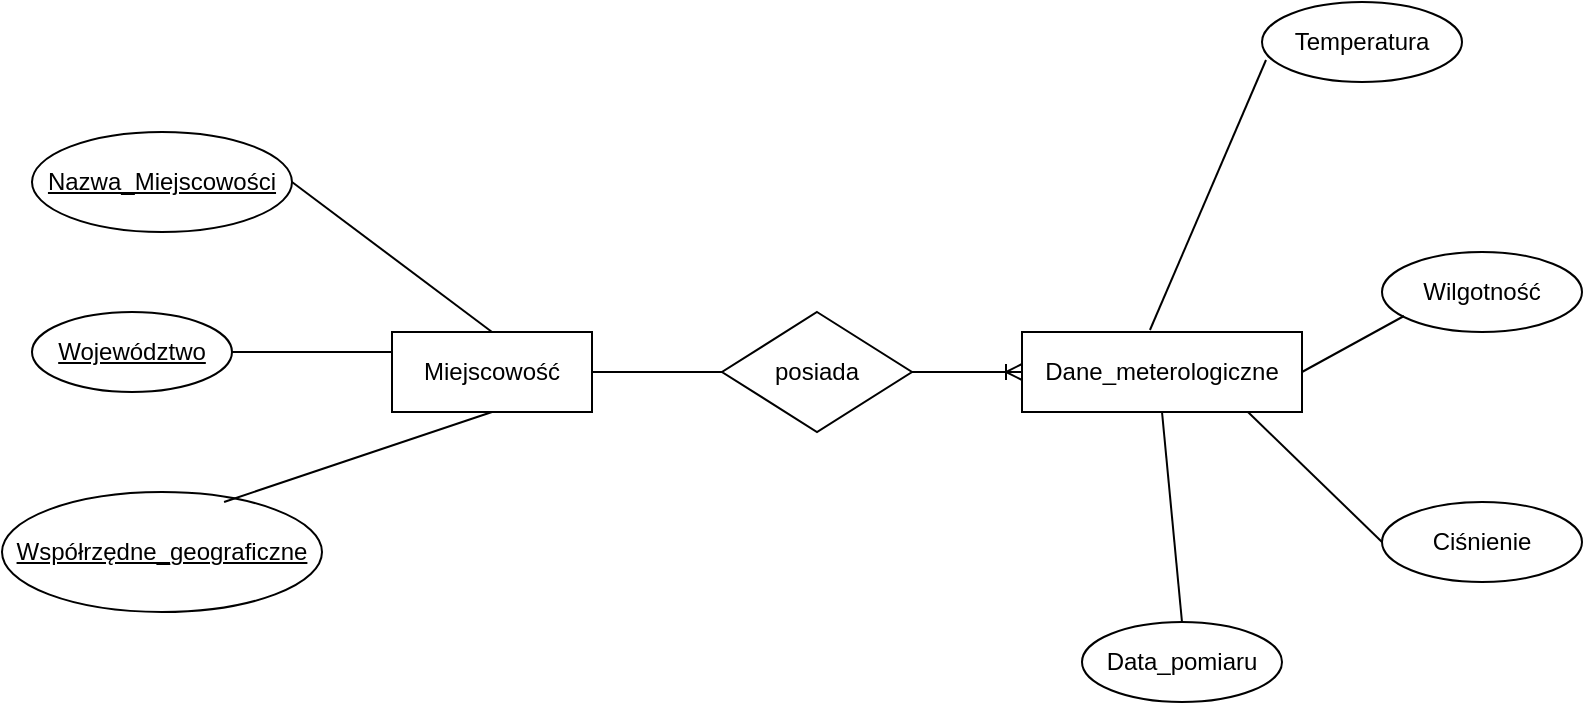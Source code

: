 <mxfile version="22.0.4" type="github">
  <diagram name="Page-1" id="oQ5j7Gt--vJ0Ih5FULHn">
    <mxGraphModel dx="1393" dy="797" grid="1" gridSize="10" guides="1" tooltips="1" connect="1" arrows="1" fold="1" page="1" pageScale="1" pageWidth="850" pageHeight="1100" math="0" shadow="0">
      <root>
        <mxCell id="0" />
        <mxCell id="1" parent="0" />
        <mxCell id="yfwejGi16OCFx3HZPxXs-3" value="Dane_meterologiczne" style="whiteSpace=wrap;html=1;align=center;" parent="1" vertex="1">
          <mxGeometry x="540" y="370" width="140" height="40" as="geometry" />
        </mxCell>
        <mxCell id="yfwejGi16OCFx3HZPxXs-4" value="Miejscowość" style="whiteSpace=wrap;html=1;align=center;" parent="1" vertex="1">
          <mxGeometry x="225" y="370" width="100" height="40" as="geometry" />
        </mxCell>
        <mxCell id="yfwejGi16OCFx3HZPxXs-6" value="Nazwa_Miejscowości" style="ellipse;whiteSpace=wrap;html=1;align=center;fontStyle=4;" parent="1" vertex="1">
          <mxGeometry x="45" y="270" width="130" height="50" as="geometry" />
        </mxCell>
        <mxCell id="yfwejGi16OCFx3HZPxXs-7" value="Województwo" style="ellipse;whiteSpace=wrap;html=1;align=center;fontStyle=4;" parent="1" vertex="1">
          <mxGeometry x="45" y="360" width="100" height="40" as="geometry" />
        </mxCell>
        <mxCell id="yfwejGi16OCFx3HZPxXs-8" value="Współrzędne_geograficzne" style="ellipse;whiteSpace=wrap;html=1;align=center;fontStyle=4;" parent="1" vertex="1">
          <mxGeometry x="30" y="450" width="160" height="60" as="geometry" />
        </mxCell>
        <mxCell id="yfwejGi16OCFx3HZPxXs-9" value="Temperatura" style="ellipse;whiteSpace=wrap;html=1;align=center;" parent="1" vertex="1">
          <mxGeometry x="660" y="205" width="100" height="40" as="geometry" />
        </mxCell>
        <mxCell id="yfwejGi16OCFx3HZPxXs-11" value="Ciśnienie" style="ellipse;whiteSpace=wrap;html=1;align=center;" parent="1" vertex="1">
          <mxGeometry x="720" y="455" width="100" height="40" as="geometry" />
        </mxCell>
        <mxCell id="yfwejGi16OCFx3HZPxXs-12" value="Data_pomiaru" style="ellipse;whiteSpace=wrap;html=1;align=center;" parent="1" vertex="1">
          <mxGeometry x="570" y="515" width="100" height="40" as="geometry" />
        </mxCell>
        <mxCell id="yfwejGi16OCFx3HZPxXs-10" value="Wilgotność" style="ellipse;whiteSpace=wrap;html=1;align=center;" parent="1" vertex="1">
          <mxGeometry x="720" y="330" width="100" height="40" as="geometry" />
        </mxCell>
        <mxCell id="yfwejGi16OCFx3HZPxXs-25" value="" style="endArrow=none;html=1;rounded=0;entryX=0.5;entryY=1;entryDx=0;entryDy=0;exitX=0.694;exitY=0.083;exitDx=0;exitDy=0;exitPerimeter=0;" parent="1" source="yfwejGi16OCFx3HZPxXs-8" target="yfwejGi16OCFx3HZPxXs-4" edge="1">
          <mxGeometry relative="1" as="geometry">
            <mxPoint x="145" y="450" as="sourcePoint" />
            <mxPoint x="350" y="460" as="targetPoint" />
          </mxGeometry>
        </mxCell>
        <mxCell id="yfwejGi16OCFx3HZPxXs-26" value="" style="endArrow=none;html=1;rounded=0;entryX=0;entryY=0.25;entryDx=0;entryDy=0;" parent="1" source="yfwejGi16OCFx3HZPxXs-7" target="yfwejGi16OCFx3HZPxXs-4" edge="1">
          <mxGeometry relative="1" as="geometry">
            <mxPoint x="155" y="380" as="sourcePoint" />
            <mxPoint x="225" y="390" as="targetPoint" />
          </mxGeometry>
        </mxCell>
        <mxCell id="yfwejGi16OCFx3HZPxXs-27" value="" style="endArrow=none;html=1;rounded=0;entryX=0.5;entryY=0;entryDx=0;entryDy=0;exitX=1;exitY=0.5;exitDx=0;exitDy=0;" parent="1" source="yfwejGi16OCFx3HZPxXs-6" target="yfwejGi16OCFx3HZPxXs-4" edge="1">
          <mxGeometry relative="1" as="geometry">
            <mxPoint x="175" y="290" as="sourcePoint" />
            <mxPoint x="335" y="290" as="targetPoint" />
          </mxGeometry>
        </mxCell>
        <mxCell id="yfwejGi16OCFx3HZPxXs-32" value="" style="endArrow=none;html=1;rounded=0;entryX=0.02;entryY=0.725;entryDx=0;entryDy=0;entryPerimeter=0;exitX=0.457;exitY=-0.025;exitDx=0;exitDy=0;exitPerimeter=0;" parent="1" source="yfwejGi16OCFx3HZPxXs-3" target="yfwejGi16OCFx3HZPxXs-9" edge="1">
          <mxGeometry relative="1" as="geometry">
            <mxPoint x="490" y="255" as="sourcePoint" />
            <mxPoint x="650" y="255" as="targetPoint" />
          </mxGeometry>
        </mxCell>
        <mxCell id="yfwejGi16OCFx3HZPxXs-33" value="" style="endArrow=none;html=1;rounded=0;exitX=1;exitY=0.5;exitDx=0;exitDy=0;entryX=0.01;entryY=0.675;entryDx=0;entryDy=0;entryPerimeter=0;" parent="1" source="yfwejGi16OCFx3HZPxXs-3" edge="1">
          <mxGeometry relative="1" as="geometry">
            <mxPoint x="570" y="354.5" as="sourcePoint" />
            <mxPoint x="731" y="362" as="targetPoint" />
          </mxGeometry>
        </mxCell>
        <mxCell id="yfwejGi16OCFx3HZPxXs-34" value="" style="endArrow=none;html=1;rounded=0;entryX=0;entryY=0.5;entryDx=0;entryDy=0;exitX=0.807;exitY=1;exitDx=0;exitDy=0;exitPerimeter=0;" parent="1" source="yfwejGi16OCFx3HZPxXs-3" target="yfwejGi16OCFx3HZPxXs-11" edge="1">
          <mxGeometry relative="1" as="geometry">
            <mxPoint x="540" y="455" as="sourcePoint" />
            <mxPoint x="700" y="455" as="targetPoint" />
          </mxGeometry>
        </mxCell>
        <mxCell id="yfwejGi16OCFx3HZPxXs-35" value="" style="endArrow=none;html=1;rounded=0;entryX=0.5;entryY=0;entryDx=0;entryDy=0;exitX=0.5;exitY=1;exitDx=0;exitDy=0;" parent="1" source="yfwejGi16OCFx3HZPxXs-3" target="yfwejGi16OCFx3HZPxXs-12" edge="1">
          <mxGeometry relative="1" as="geometry">
            <mxPoint x="480" y="405" as="sourcePoint" />
            <mxPoint x="640" y="405" as="targetPoint" />
          </mxGeometry>
        </mxCell>
        <mxCell id="Q5oi30peqJl8dn69Ow_r-1" value="" style="edgeStyle=entityRelationEdgeStyle;fontSize=12;html=1;endArrow=ERoneToMany;rounded=0;exitX=1;exitY=0.5;exitDx=0;exitDy=0;entryX=0;entryY=0.5;entryDx=0;entryDy=0;" edge="1" parent="1" source="Q5oi30peqJl8dn69Ow_r-3" target="yfwejGi16OCFx3HZPxXs-3">
          <mxGeometry width="100" height="100" relative="1" as="geometry">
            <mxPoint x="312.5" y="250" as="sourcePoint" />
            <mxPoint x="487.5" y="250" as="targetPoint" />
          </mxGeometry>
        </mxCell>
        <mxCell id="Q5oi30peqJl8dn69Ow_r-3" value="posiada" style="shape=rhombus;perimeter=rhombusPerimeter;whiteSpace=wrap;html=1;align=center;" vertex="1" parent="1">
          <mxGeometry x="390" y="360" width="95" height="60" as="geometry" />
        </mxCell>
        <mxCell id="Q5oi30peqJl8dn69Ow_r-5" value="" style="endArrow=none;html=1;rounded=0;exitX=1;exitY=0.5;exitDx=0;exitDy=0;entryX=0;entryY=0.5;entryDx=0;entryDy=0;" edge="1" parent="1" source="yfwejGi16OCFx3HZPxXs-4" target="Q5oi30peqJl8dn69Ow_r-3">
          <mxGeometry relative="1" as="geometry">
            <mxPoint x="330" y="450" as="sourcePoint" />
            <mxPoint x="490" y="450" as="targetPoint" />
          </mxGeometry>
        </mxCell>
      </root>
    </mxGraphModel>
  </diagram>
</mxfile>
